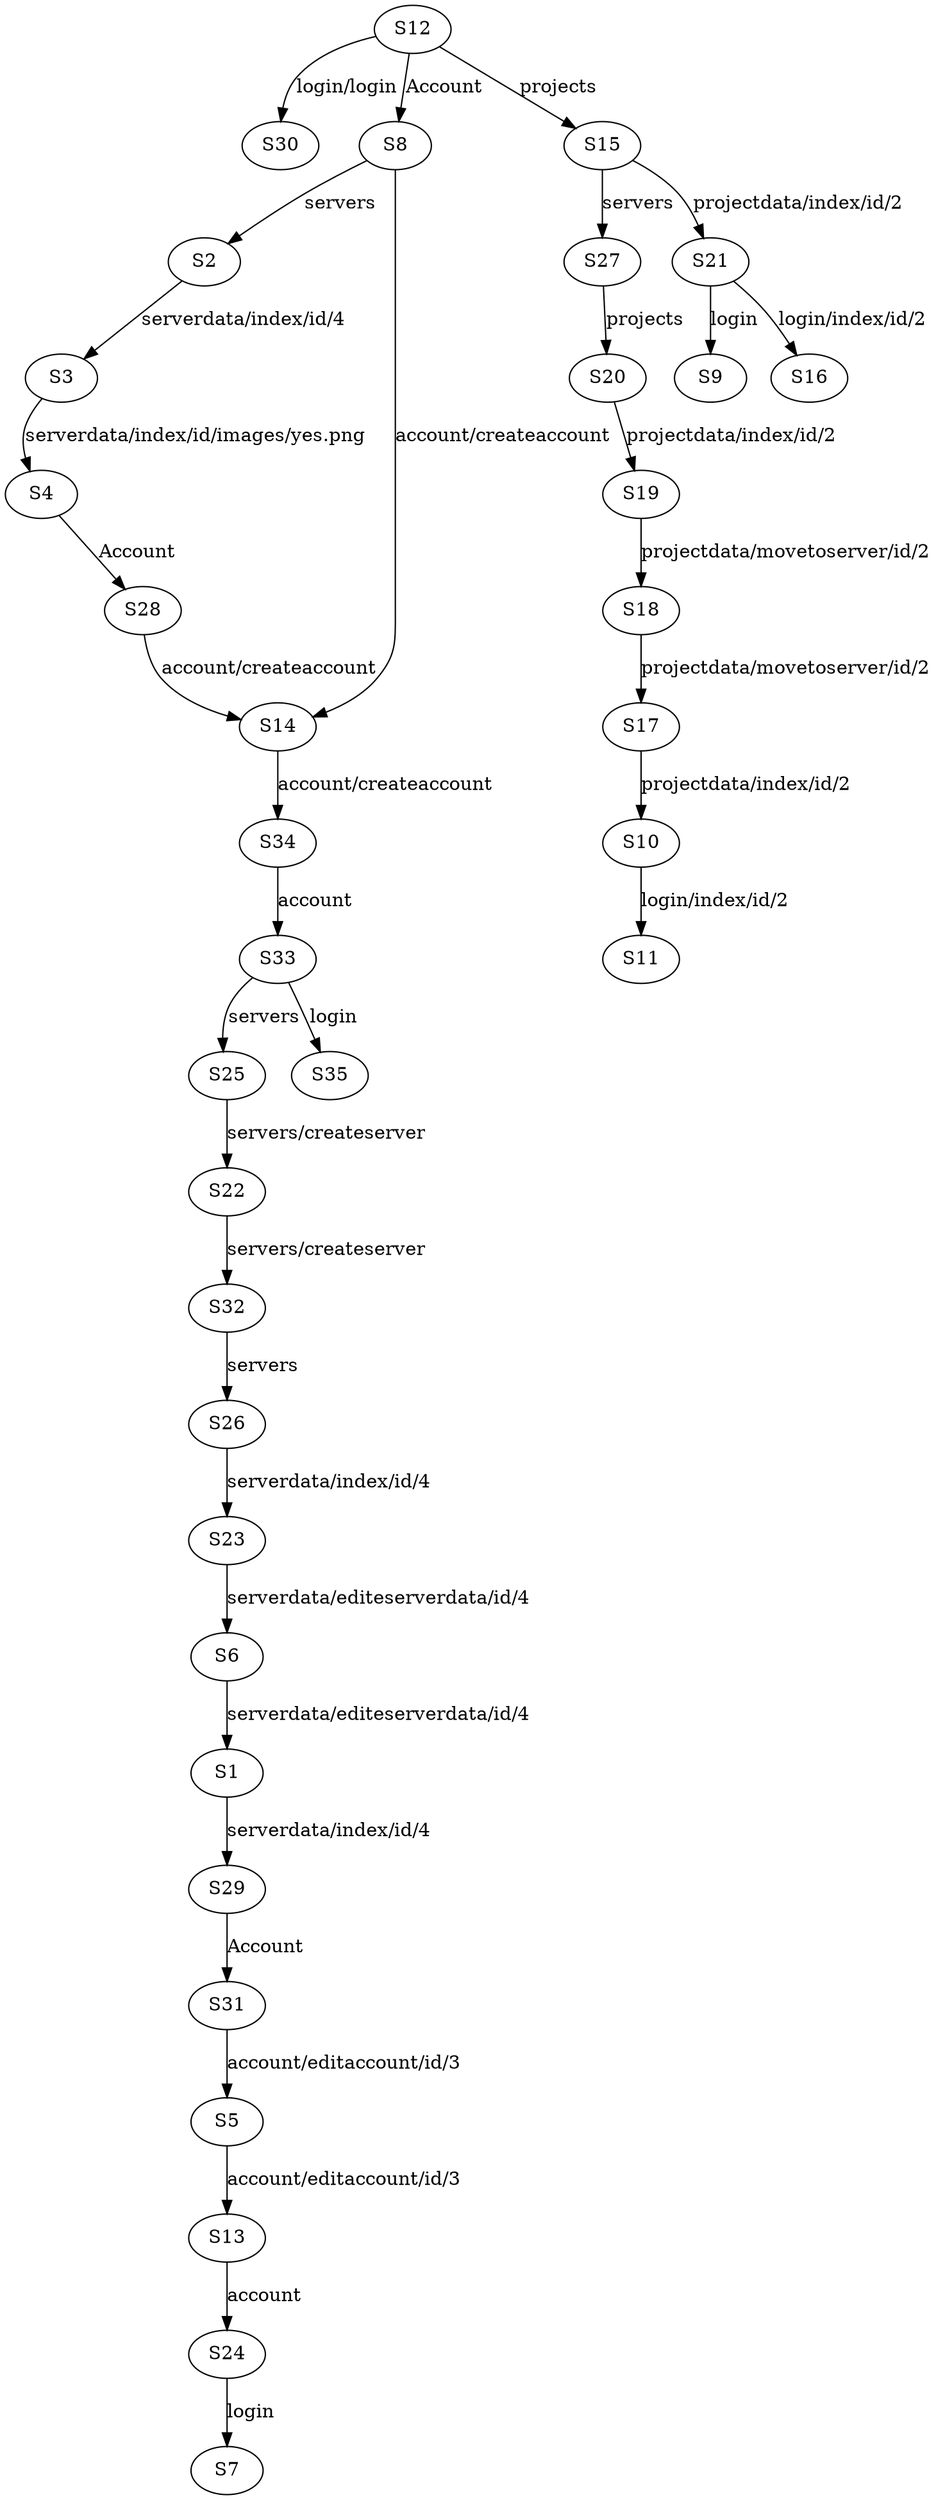 digraph fsm {
S12 -> S30 [label="login/login"];
S12 -> S8 [label="Account"];
S12 -> S15 [label="projects"];
S8 -> S2 [label="servers"];
S8 -> S14 [label="account/createaccount"];
S2 -> S3 [label="serverdata/index/id/4"];
S3 -> S4 [label="serverdata/index/id/images/yes.png"];
S4 -> S28 [label="Account"];
S28 -> S14 [label="account/createaccount"];
S14 -> S34 [label="account/createaccount"];
S34 -> S33 [label="account"];
S33 -> S25 [label="servers"];
S33 -> S35 [label="login"];
S25 -> S22 [label="servers/createserver"];
S22 -> S32 [label="servers/createserver"];
S32 -> S26 [label="servers"];
S26 -> S23 [label="serverdata/index/id/4"];
S23 -> S6 [label="serverdata/editeserverdata/id/4"];
S6 -> S1 [label="serverdata/editeserverdata/id/4"];
S1 -> S29 [label="serverdata/index/id/4"];
S29 -> S31 [label="Account"];
S31 -> S5 [label="account/editaccount/id/3"];
S5 -> S13 [label="account/editaccount/id/3"];
S13 -> S24 [label="account"];
S24 -> S7 [label="login"];
S15 -> S27 [label="servers"];
S15 -> S21 [label="projectdata/index/id/2"];
S27 -> S20 [label="projects"];
S20 -> S19 [label="projectdata/index/id/2"];
S19 -> S18 [label="projectdata/movetoserver/id/2"];
S18 -> S17 [label="projectdata/movetoserver/id/2"];
S17 -> S10 [label="projectdata/index/id/2"];
S10 -> S11 [label="login/index/id/2"];
S21 -> S9 [label="login"];
S21 -> S16 [label="login/index/id/2"];
}

